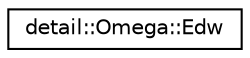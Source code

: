 digraph "Graphical Class Hierarchy"
{
 // LATEX_PDF_SIZE
  edge [fontname="Helvetica",fontsize="10",labelfontname="Helvetica",labelfontsize="10"];
  node [fontname="Helvetica",fontsize="10",shape=record];
  rankdir="LR";
  Node0 [label="detail::Omega::Edw",height=0.2,width=0.4,color="black", fillcolor="white", style="filled",URL="$structdetail_1_1Omega_1_1Edw.html",tooltip="Edward. Here Omega is the Strain Rate."];
}
